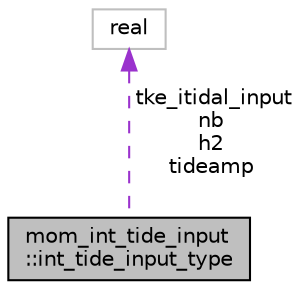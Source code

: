 digraph "mom_int_tide_input::int_tide_input_type"
{
 // INTERACTIVE_SVG=YES
 // LATEX_PDF_SIZE
  edge [fontname="Helvetica",fontsize="10",labelfontname="Helvetica",labelfontsize="10"];
  node [fontname="Helvetica",fontsize="10",shape=record];
  Node1 [label="mom_int_tide_input\l::int_tide_input_type",height=0.2,width=0.4,color="black", fillcolor="grey75", style="filled", fontcolor="black",tooltip="This type is used to exchange fields related to the internal tides."];
  Node2 -> Node1 [dir="back",color="darkorchid3",fontsize="10",style="dashed",label=" tke_itidal_input\nnb\nh2\ntideamp" ,fontname="Helvetica"];
  Node2 [label="real",height=0.2,width=0.4,color="grey75", fillcolor="white", style="filled",tooltip=" "];
}
